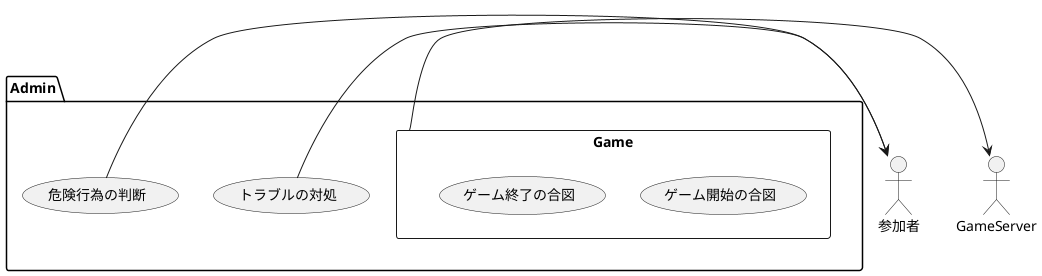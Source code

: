 '作成者 5345kk'
@startuml
  package Admin{
    usecase 危険行為の判断
    usecase トラブルの対処
    rectangle Game{
      usecase ゲーム開始の合図
      usecase ゲーム終了の合図
    }
  }


トラブルの対処->参加者
危険行為の判断->参加者
GameServer<-Game
@enduml
